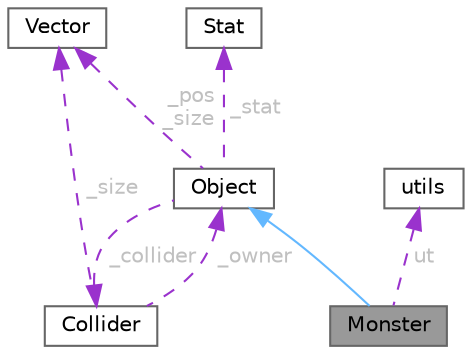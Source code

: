digraph "Monster"
{
 // LATEX_PDF_SIZE
  bgcolor="transparent";
  edge [fontname=Helvetica,fontsize=10,labelfontname=Helvetica,labelfontsize=10];
  node [fontname=Helvetica,fontsize=10,shape=box,height=0.2,width=0.4];
  Node1 [id="Node000001",label="Monster",height=0.2,width=0.4,color="gray40", fillcolor="grey60", style="filled", fontcolor="black",tooltip=" "];
  Node2 -> Node1 [id="edge1_Node000001_Node000002",dir="back",color="steelblue1",style="solid",tooltip=" "];
  Node2 [id="Node000002",label="Object",height=0.2,width=0.4,color="gray40", fillcolor="white", style="filled",URL="$class_object.html",tooltip=" "];
  Node3 -> Node2 [id="edge2_Node000002_Node000003",dir="back",color="darkorchid3",style="dashed",tooltip=" ",label=" _stat",fontcolor="grey" ];
  Node3 [id="Node000003",label="Stat",height=0.2,width=0.4,color="gray40", fillcolor="white", style="filled",URL="$struct_stat.html",tooltip=" "];
  Node4 -> Node2 [id="edge3_Node000002_Node000004",dir="back",color="darkorchid3",style="dashed",tooltip=" ",label=" _pos\n_size",fontcolor="grey" ];
  Node4 [id="Node000004",label="Vector",height=0.2,width=0.4,color="gray40", fillcolor="white", style="filled",URL="$struct_vector.html",tooltip=" "];
  Node5 -> Node2 [id="edge4_Node000002_Node000005",dir="back",color="darkorchid3",style="dashed",tooltip=" ",label=" _collider",fontcolor="grey" ];
  Node5 [id="Node000005",label="Collider",height=0.2,width=0.4,color="gray40", fillcolor="white", style="filled",URL="$class_collider.html",tooltip=" "];
  Node4 -> Node5 [id="edge5_Node000005_Node000004",dir="back",color="darkorchid3",style="dashed",tooltip=" ",label=" _size",fontcolor="grey" ];
  Node2 -> Node5 [id="edge6_Node000005_Node000002",dir="back",color="darkorchid3",style="dashed",tooltip=" ",label=" _owner",fontcolor="grey" ];
  Node6 -> Node1 [id="edge7_Node000001_Node000006",dir="back",color="darkorchid3",style="dashed",tooltip=" ",label=" ut",fontcolor="grey" ];
  Node6 [id="Node000006",label="utils",height=0.2,width=0.4,color="gray40", fillcolor="white", style="filled",URL="$classutils.html",tooltip=" "];
}
